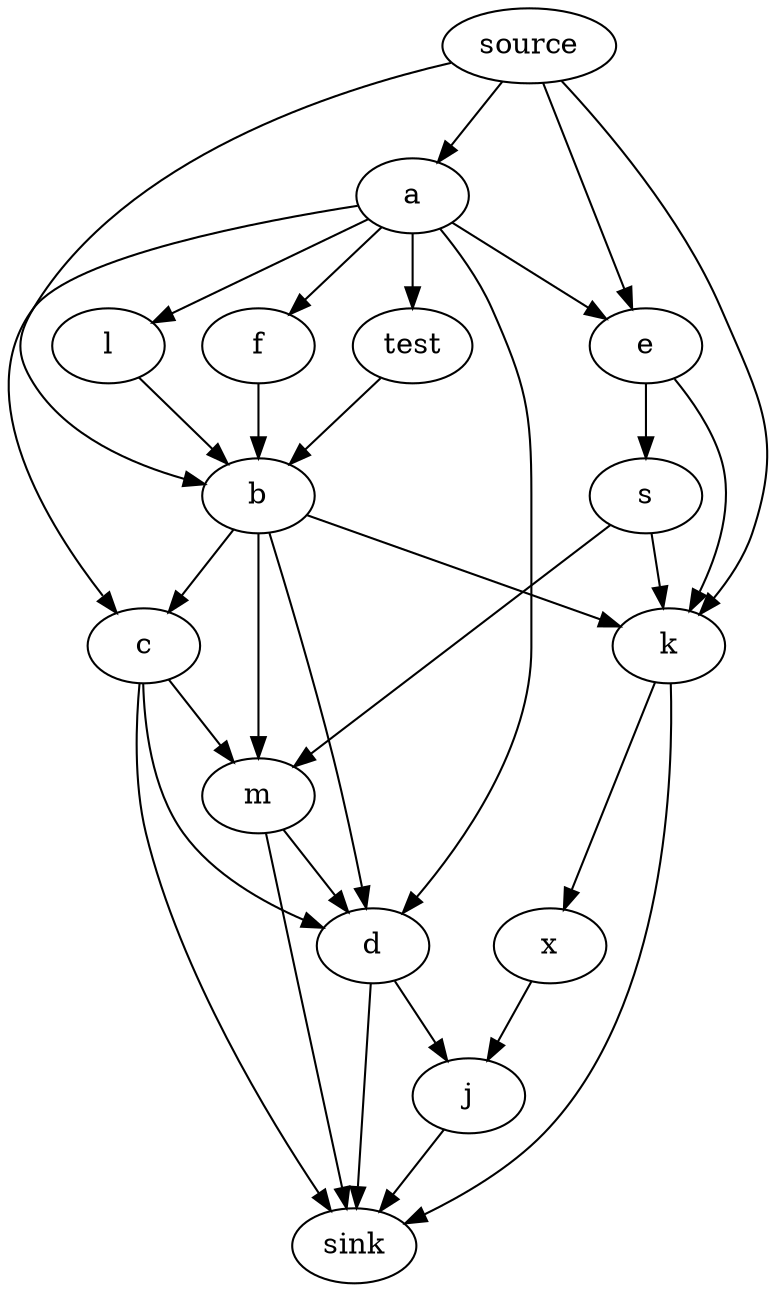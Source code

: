 digraph test{
a -> {test,l,f,e,d,c}
b -> {m,k,d,c}
c -> {m,d,sink}
d -> {j,sink}
e -> {s,k}
f -> {b}
j -> {sink}
k -> {x,sink}
l -> {b}
m -> {d,sink}
s -> {k,m}
sink -> {}
source -> {k,e,b,a}
test -> {b}
x -> {j}

}